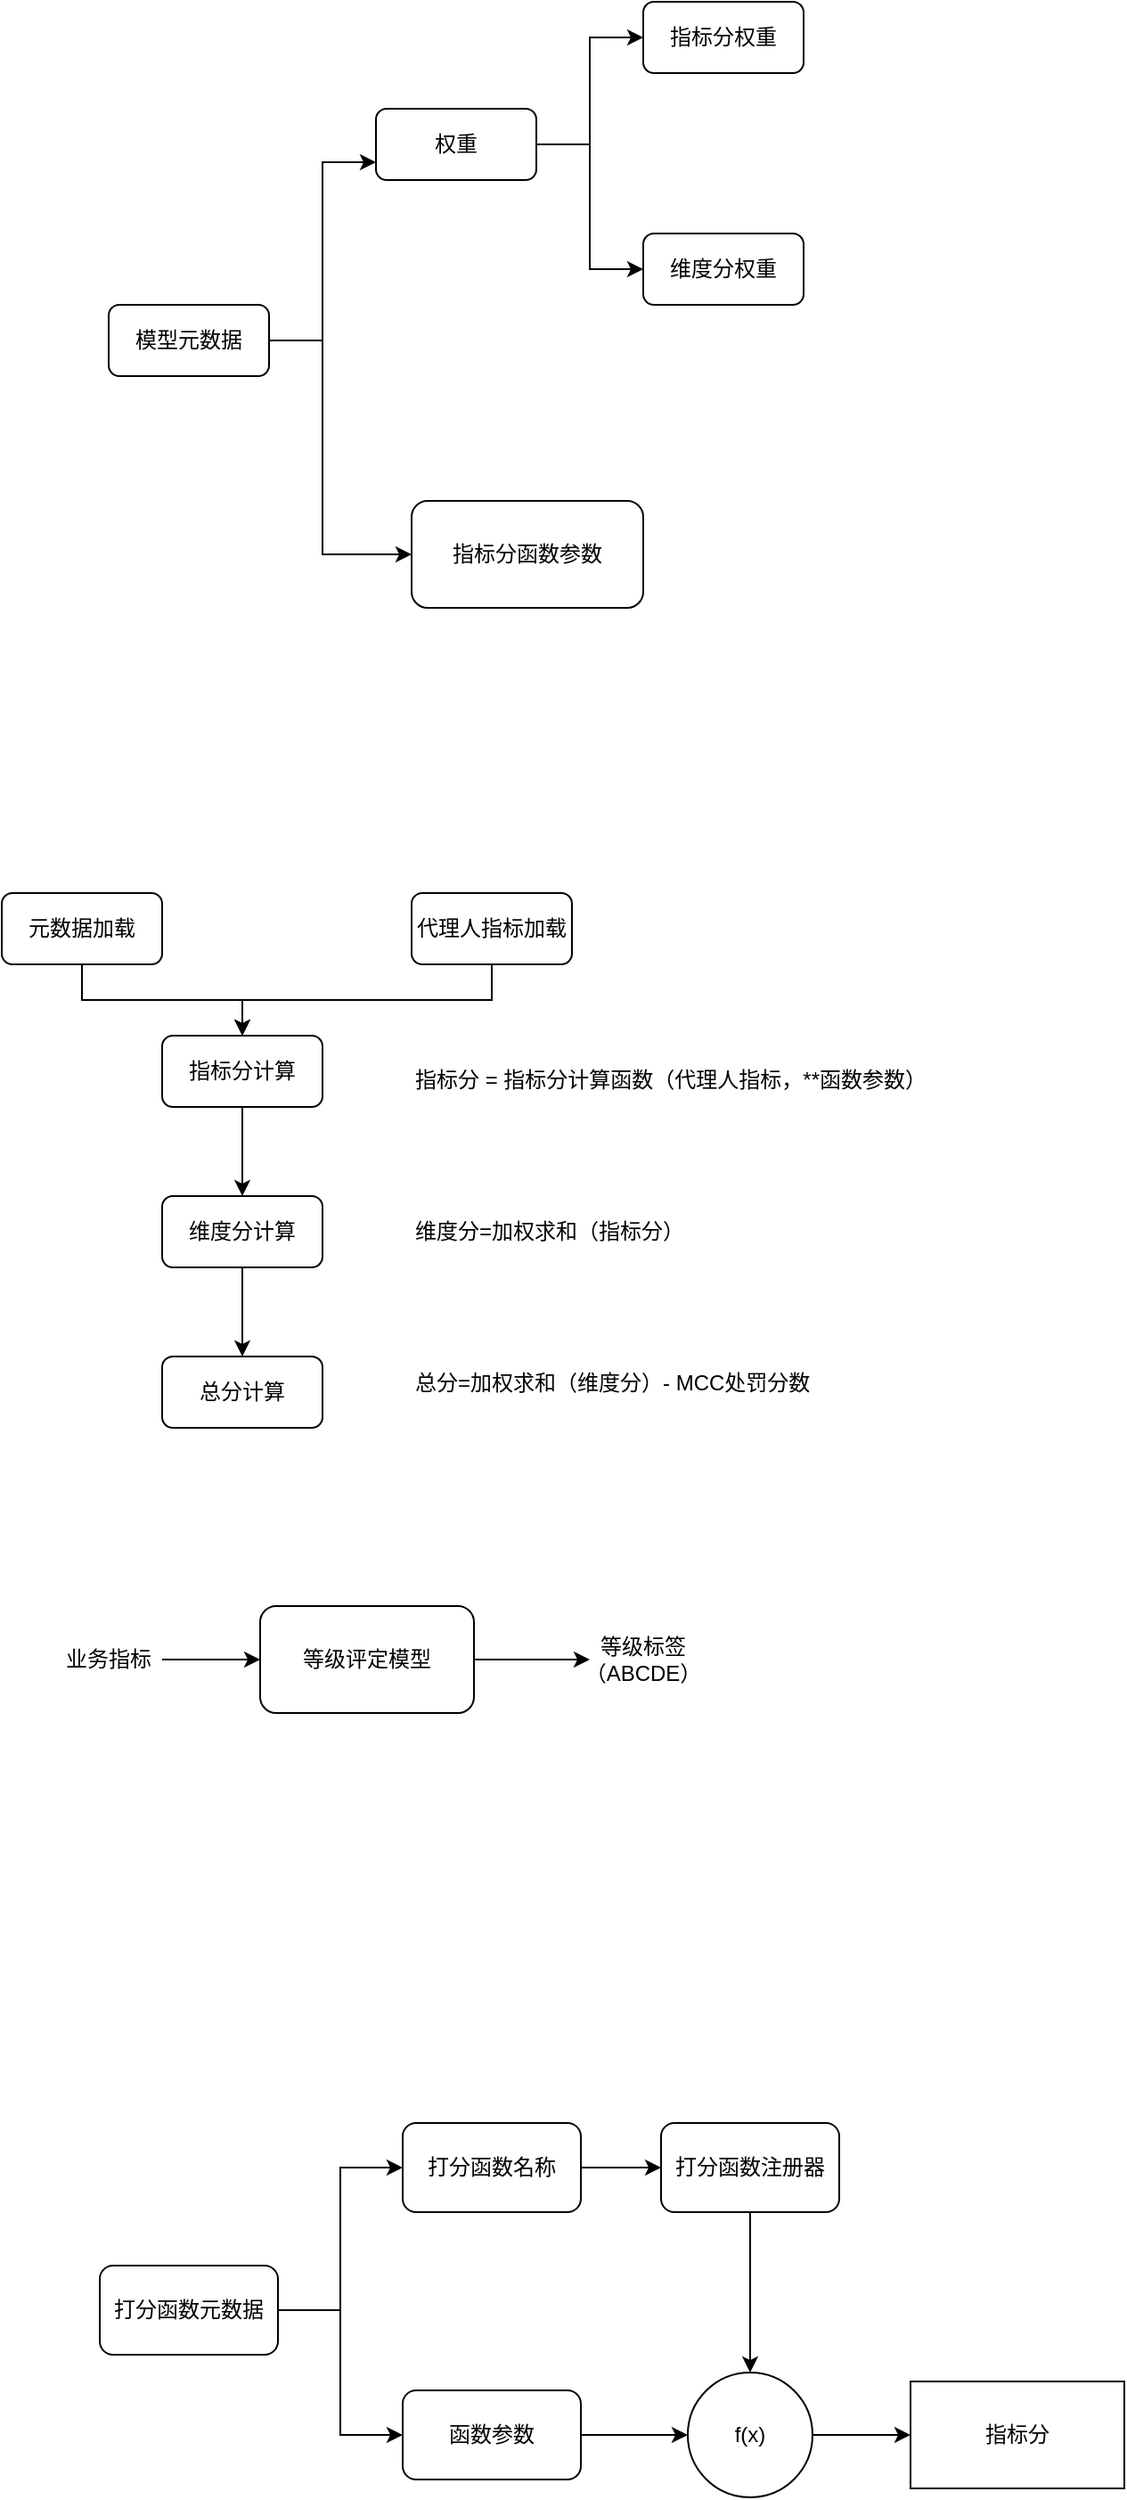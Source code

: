 <mxfile version="23.1.1" type="github">
  <diagram name="Page-1" id="bNVulBxxZe2AlK8mu-bY">
    <mxGraphModel dx="2074" dy="2246" grid="1" gridSize="10" guides="1" tooltips="1" connect="1" arrows="1" fold="1" page="1" pageScale="1" pageWidth="850" pageHeight="1100" math="0" shadow="0">
      <root>
        <mxCell id="0" />
        <mxCell id="1" parent="0" />
        <mxCell id="Zc-qCcweq486cSwZ62Qk-5" style="edgeStyle=orthogonalEdgeStyle;rounded=0;orthogonalLoop=1;jettySize=auto;html=1;" edge="1" parent="1" source="Zc-qCcweq486cSwZ62Qk-1" target="Zc-qCcweq486cSwZ62Qk-2">
          <mxGeometry relative="1" as="geometry" />
        </mxCell>
        <mxCell id="Zc-qCcweq486cSwZ62Qk-1" value="元数据加载" style="rounded=1;whiteSpace=wrap;html=1;" vertex="1" parent="1">
          <mxGeometry x="50" y="420" width="90" height="40" as="geometry" />
        </mxCell>
        <mxCell id="Zc-qCcweq486cSwZ62Qk-6" style="edgeStyle=orthogonalEdgeStyle;rounded=0;orthogonalLoop=1;jettySize=auto;html=1;" edge="1" parent="1" source="Zc-qCcweq486cSwZ62Qk-2" target="Zc-qCcweq486cSwZ62Qk-3">
          <mxGeometry relative="1" as="geometry" />
        </mxCell>
        <mxCell id="Zc-qCcweq486cSwZ62Qk-2" value="指标分计算" style="rounded=1;whiteSpace=wrap;html=1;" vertex="1" parent="1">
          <mxGeometry x="140" y="500" width="90" height="40" as="geometry" />
        </mxCell>
        <mxCell id="Zc-qCcweq486cSwZ62Qk-7" style="edgeStyle=orthogonalEdgeStyle;rounded=0;orthogonalLoop=1;jettySize=auto;html=1;entryX=0.5;entryY=0;entryDx=0;entryDy=0;" edge="1" parent="1" source="Zc-qCcweq486cSwZ62Qk-3" target="Zc-qCcweq486cSwZ62Qk-4">
          <mxGeometry relative="1" as="geometry" />
        </mxCell>
        <mxCell id="Zc-qCcweq486cSwZ62Qk-3" value="维度分计算" style="rounded=1;whiteSpace=wrap;html=1;" vertex="1" parent="1">
          <mxGeometry x="140" y="590" width="90" height="40" as="geometry" />
        </mxCell>
        <mxCell id="Zc-qCcweq486cSwZ62Qk-4" value="总分计算" style="rounded=1;whiteSpace=wrap;html=1;" vertex="1" parent="1">
          <mxGeometry x="140" y="680" width="90" height="40" as="geometry" />
        </mxCell>
        <mxCell id="Zc-qCcweq486cSwZ62Qk-11" style="edgeStyle=orthogonalEdgeStyle;rounded=0;orthogonalLoop=1;jettySize=auto;html=1;entryX=0;entryY=0.75;entryDx=0;entryDy=0;" edge="1" parent="1" source="Zc-qCcweq486cSwZ62Qk-8" target="Zc-qCcweq486cSwZ62Qk-9">
          <mxGeometry relative="1" as="geometry" />
        </mxCell>
        <mxCell id="Zc-qCcweq486cSwZ62Qk-12" style="edgeStyle=orthogonalEdgeStyle;rounded=0;orthogonalLoop=1;jettySize=auto;html=1;" edge="1" parent="1" source="Zc-qCcweq486cSwZ62Qk-8" target="Zc-qCcweq486cSwZ62Qk-10">
          <mxGeometry relative="1" as="geometry">
            <Array as="points">
              <mxPoint x="230" y="110" />
              <mxPoint x="230" y="230" />
            </Array>
          </mxGeometry>
        </mxCell>
        <mxCell id="Zc-qCcweq486cSwZ62Qk-8" value="模型元数据" style="rounded=1;whiteSpace=wrap;html=1;" vertex="1" parent="1">
          <mxGeometry x="110" y="90" width="90" height="40" as="geometry" />
        </mxCell>
        <mxCell id="Zc-qCcweq486cSwZ62Qk-16" style="edgeStyle=orthogonalEdgeStyle;rounded=0;orthogonalLoop=1;jettySize=auto;html=1;entryX=0;entryY=0.5;entryDx=0;entryDy=0;" edge="1" parent="1" source="Zc-qCcweq486cSwZ62Qk-9" target="Zc-qCcweq486cSwZ62Qk-13">
          <mxGeometry relative="1" as="geometry" />
        </mxCell>
        <mxCell id="Zc-qCcweq486cSwZ62Qk-17" style="edgeStyle=orthogonalEdgeStyle;rounded=0;orthogonalLoop=1;jettySize=auto;html=1;entryX=0;entryY=0.5;entryDx=0;entryDy=0;" edge="1" parent="1" source="Zc-qCcweq486cSwZ62Qk-9" target="Zc-qCcweq486cSwZ62Qk-14">
          <mxGeometry relative="1" as="geometry" />
        </mxCell>
        <mxCell id="Zc-qCcweq486cSwZ62Qk-9" value="权重" style="rounded=1;whiteSpace=wrap;html=1;" vertex="1" parent="1">
          <mxGeometry x="260" y="-20" width="90" height="40" as="geometry" />
        </mxCell>
        <mxCell id="Zc-qCcweq486cSwZ62Qk-10" value="指标分函数参数" style="rounded=1;whiteSpace=wrap;html=1;" vertex="1" parent="1">
          <mxGeometry x="280" y="200" width="130" height="60" as="geometry" />
        </mxCell>
        <mxCell id="Zc-qCcweq486cSwZ62Qk-13" value="指标分权重" style="rounded=1;whiteSpace=wrap;html=1;" vertex="1" parent="1">
          <mxGeometry x="410" y="-80" width="90" height="40" as="geometry" />
        </mxCell>
        <mxCell id="Zc-qCcweq486cSwZ62Qk-14" value="维度分权重" style="rounded=1;whiteSpace=wrap;html=1;" vertex="1" parent="1">
          <mxGeometry x="410" y="50" width="90" height="40" as="geometry" />
        </mxCell>
        <mxCell id="Zc-qCcweq486cSwZ62Qk-22" style="edgeStyle=orthogonalEdgeStyle;rounded=0;orthogonalLoop=1;jettySize=auto;html=1;entryX=0.5;entryY=0;entryDx=0;entryDy=0;" edge="1" parent="1" source="Zc-qCcweq486cSwZ62Qk-21" target="Zc-qCcweq486cSwZ62Qk-2">
          <mxGeometry relative="1" as="geometry">
            <Array as="points">
              <mxPoint x="325" y="480" />
              <mxPoint x="185" y="480" />
            </Array>
          </mxGeometry>
        </mxCell>
        <mxCell id="Zc-qCcweq486cSwZ62Qk-21" value="代理人指标加载" style="rounded=1;whiteSpace=wrap;html=1;" vertex="1" parent="1">
          <mxGeometry x="280" y="420" width="90" height="40" as="geometry" />
        </mxCell>
        <mxCell id="Zc-qCcweq486cSwZ62Qk-23" value="指标分 = 指标分计算函数（代理人指标，**函数参数）" style="text;html=1;strokeColor=none;fillColor=none;align=left;verticalAlign=middle;whiteSpace=wrap;rounded=0;" vertex="1" parent="1">
          <mxGeometry x="280" y="510" width="310" height="30" as="geometry" />
        </mxCell>
        <mxCell id="Zc-qCcweq486cSwZ62Qk-24" value="维度分=加权求和（指标分）" style="text;html=1;strokeColor=none;fillColor=none;align=left;verticalAlign=middle;whiteSpace=wrap;rounded=0;" vertex="1" parent="1">
          <mxGeometry x="280" y="595" width="160" height="30" as="geometry" />
        </mxCell>
        <mxCell id="Zc-qCcweq486cSwZ62Qk-25" value="总分=加权求和（维度分）- MCC处罚分数" style="text;html=1;strokeColor=none;fillColor=none;align=left;verticalAlign=middle;whiteSpace=wrap;rounded=0;" vertex="1" parent="1">
          <mxGeometry x="280" y="680" width="250" height="30" as="geometry" />
        </mxCell>
        <mxCell id="Zc-qCcweq486cSwZ62Qk-30" style="edgeStyle=orthogonalEdgeStyle;rounded=0;orthogonalLoop=1;jettySize=auto;html=1;" edge="1" parent="1" source="Zc-qCcweq486cSwZ62Qk-26" target="Zc-qCcweq486cSwZ62Qk-28">
          <mxGeometry relative="1" as="geometry" />
        </mxCell>
        <mxCell id="Zc-qCcweq486cSwZ62Qk-26" value="等级评定模型" style="rounded=1;whiteSpace=wrap;html=1;" vertex="1" parent="1">
          <mxGeometry x="195" y="820" width="120" height="60" as="geometry" />
        </mxCell>
        <mxCell id="Zc-qCcweq486cSwZ62Qk-29" style="edgeStyle=orthogonalEdgeStyle;rounded=0;orthogonalLoop=1;jettySize=auto;html=1;" edge="1" parent="1" source="Zc-qCcweq486cSwZ62Qk-27" target="Zc-qCcweq486cSwZ62Qk-26">
          <mxGeometry relative="1" as="geometry" />
        </mxCell>
        <mxCell id="Zc-qCcweq486cSwZ62Qk-27" value="业务指标" style="text;html=1;strokeColor=none;fillColor=none;align=center;verticalAlign=middle;whiteSpace=wrap;rounded=0;" vertex="1" parent="1">
          <mxGeometry x="80" y="835" width="60" height="30" as="geometry" />
        </mxCell>
        <mxCell id="Zc-qCcweq486cSwZ62Qk-28" value="等级标签（ABCDE）" style="text;html=1;strokeColor=none;fillColor=none;align=center;verticalAlign=middle;whiteSpace=wrap;rounded=0;" vertex="1" parent="1">
          <mxGeometry x="380" y="835" width="60" height="30" as="geometry" />
        </mxCell>
        <mxCell id="Zc-qCcweq486cSwZ62Qk-35" style="edgeStyle=orthogonalEdgeStyle;rounded=0;orthogonalLoop=1;jettySize=auto;html=1;entryX=0;entryY=0.5;entryDx=0;entryDy=0;" edge="1" parent="1" source="Zc-qCcweq486cSwZ62Qk-31" target="Zc-qCcweq486cSwZ62Qk-32">
          <mxGeometry relative="1" as="geometry" />
        </mxCell>
        <mxCell id="Zc-qCcweq486cSwZ62Qk-36" style="edgeStyle=orthogonalEdgeStyle;rounded=0;orthogonalLoop=1;jettySize=auto;html=1;entryX=0;entryY=0.5;entryDx=0;entryDy=0;" edge="1" parent="1" source="Zc-qCcweq486cSwZ62Qk-31" target="Zc-qCcweq486cSwZ62Qk-33">
          <mxGeometry relative="1" as="geometry" />
        </mxCell>
        <mxCell id="Zc-qCcweq486cSwZ62Qk-31" value="打分函数元数据" style="rounded=1;whiteSpace=wrap;html=1;" vertex="1" parent="1">
          <mxGeometry x="105" y="1190" width="100" height="50" as="geometry" />
        </mxCell>
        <mxCell id="Zc-qCcweq486cSwZ62Qk-40" style="edgeStyle=orthogonalEdgeStyle;rounded=0;orthogonalLoop=1;jettySize=auto;html=1;entryX=0;entryY=0.5;entryDx=0;entryDy=0;" edge="1" parent="1" source="Zc-qCcweq486cSwZ62Qk-32" target="Zc-qCcweq486cSwZ62Qk-39">
          <mxGeometry relative="1" as="geometry" />
        </mxCell>
        <mxCell id="Zc-qCcweq486cSwZ62Qk-32" value="打分函数名称" style="rounded=1;whiteSpace=wrap;html=1;" vertex="1" parent="1">
          <mxGeometry x="275" y="1110" width="100" height="50" as="geometry" />
        </mxCell>
        <mxCell id="Zc-qCcweq486cSwZ62Qk-43" style="edgeStyle=orthogonalEdgeStyle;rounded=0;orthogonalLoop=1;jettySize=auto;html=1;entryX=0;entryY=0.5;entryDx=0;entryDy=0;" edge="1" parent="1" source="Zc-qCcweq486cSwZ62Qk-33" target="Zc-qCcweq486cSwZ62Qk-41">
          <mxGeometry relative="1" as="geometry" />
        </mxCell>
        <mxCell id="Zc-qCcweq486cSwZ62Qk-33" value="函数参数" style="rounded=1;whiteSpace=wrap;html=1;" vertex="1" parent="1">
          <mxGeometry x="275" y="1260" width="100" height="50" as="geometry" />
        </mxCell>
        <mxCell id="Zc-qCcweq486cSwZ62Qk-42" style="edgeStyle=orthogonalEdgeStyle;rounded=0;orthogonalLoop=1;jettySize=auto;html=1;" edge="1" parent="1" source="Zc-qCcweq486cSwZ62Qk-39" target="Zc-qCcweq486cSwZ62Qk-41">
          <mxGeometry relative="1" as="geometry" />
        </mxCell>
        <mxCell id="Zc-qCcweq486cSwZ62Qk-39" value="打分函数注册器" style="rounded=1;whiteSpace=wrap;html=1;" vertex="1" parent="1">
          <mxGeometry x="420" y="1110" width="100" height="50" as="geometry" />
        </mxCell>
        <mxCell id="Zc-qCcweq486cSwZ62Qk-45" style="edgeStyle=orthogonalEdgeStyle;rounded=0;orthogonalLoop=1;jettySize=auto;html=1;entryX=0;entryY=0.5;entryDx=0;entryDy=0;" edge="1" parent="1" source="Zc-qCcweq486cSwZ62Qk-41" target="Zc-qCcweq486cSwZ62Qk-44">
          <mxGeometry relative="1" as="geometry" />
        </mxCell>
        <mxCell id="Zc-qCcweq486cSwZ62Qk-41" value="f(x)" style="ellipse;whiteSpace=wrap;html=1;aspect=fixed;" vertex="1" parent="1">
          <mxGeometry x="435" y="1250" width="70" height="70" as="geometry" />
        </mxCell>
        <mxCell id="Zc-qCcweq486cSwZ62Qk-44" value="指标分" style="rounded=0;whiteSpace=wrap;html=1;" vertex="1" parent="1">
          <mxGeometry x="560" y="1255" width="120" height="60" as="geometry" />
        </mxCell>
      </root>
    </mxGraphModel>
  </diagram>
</mxfile>
